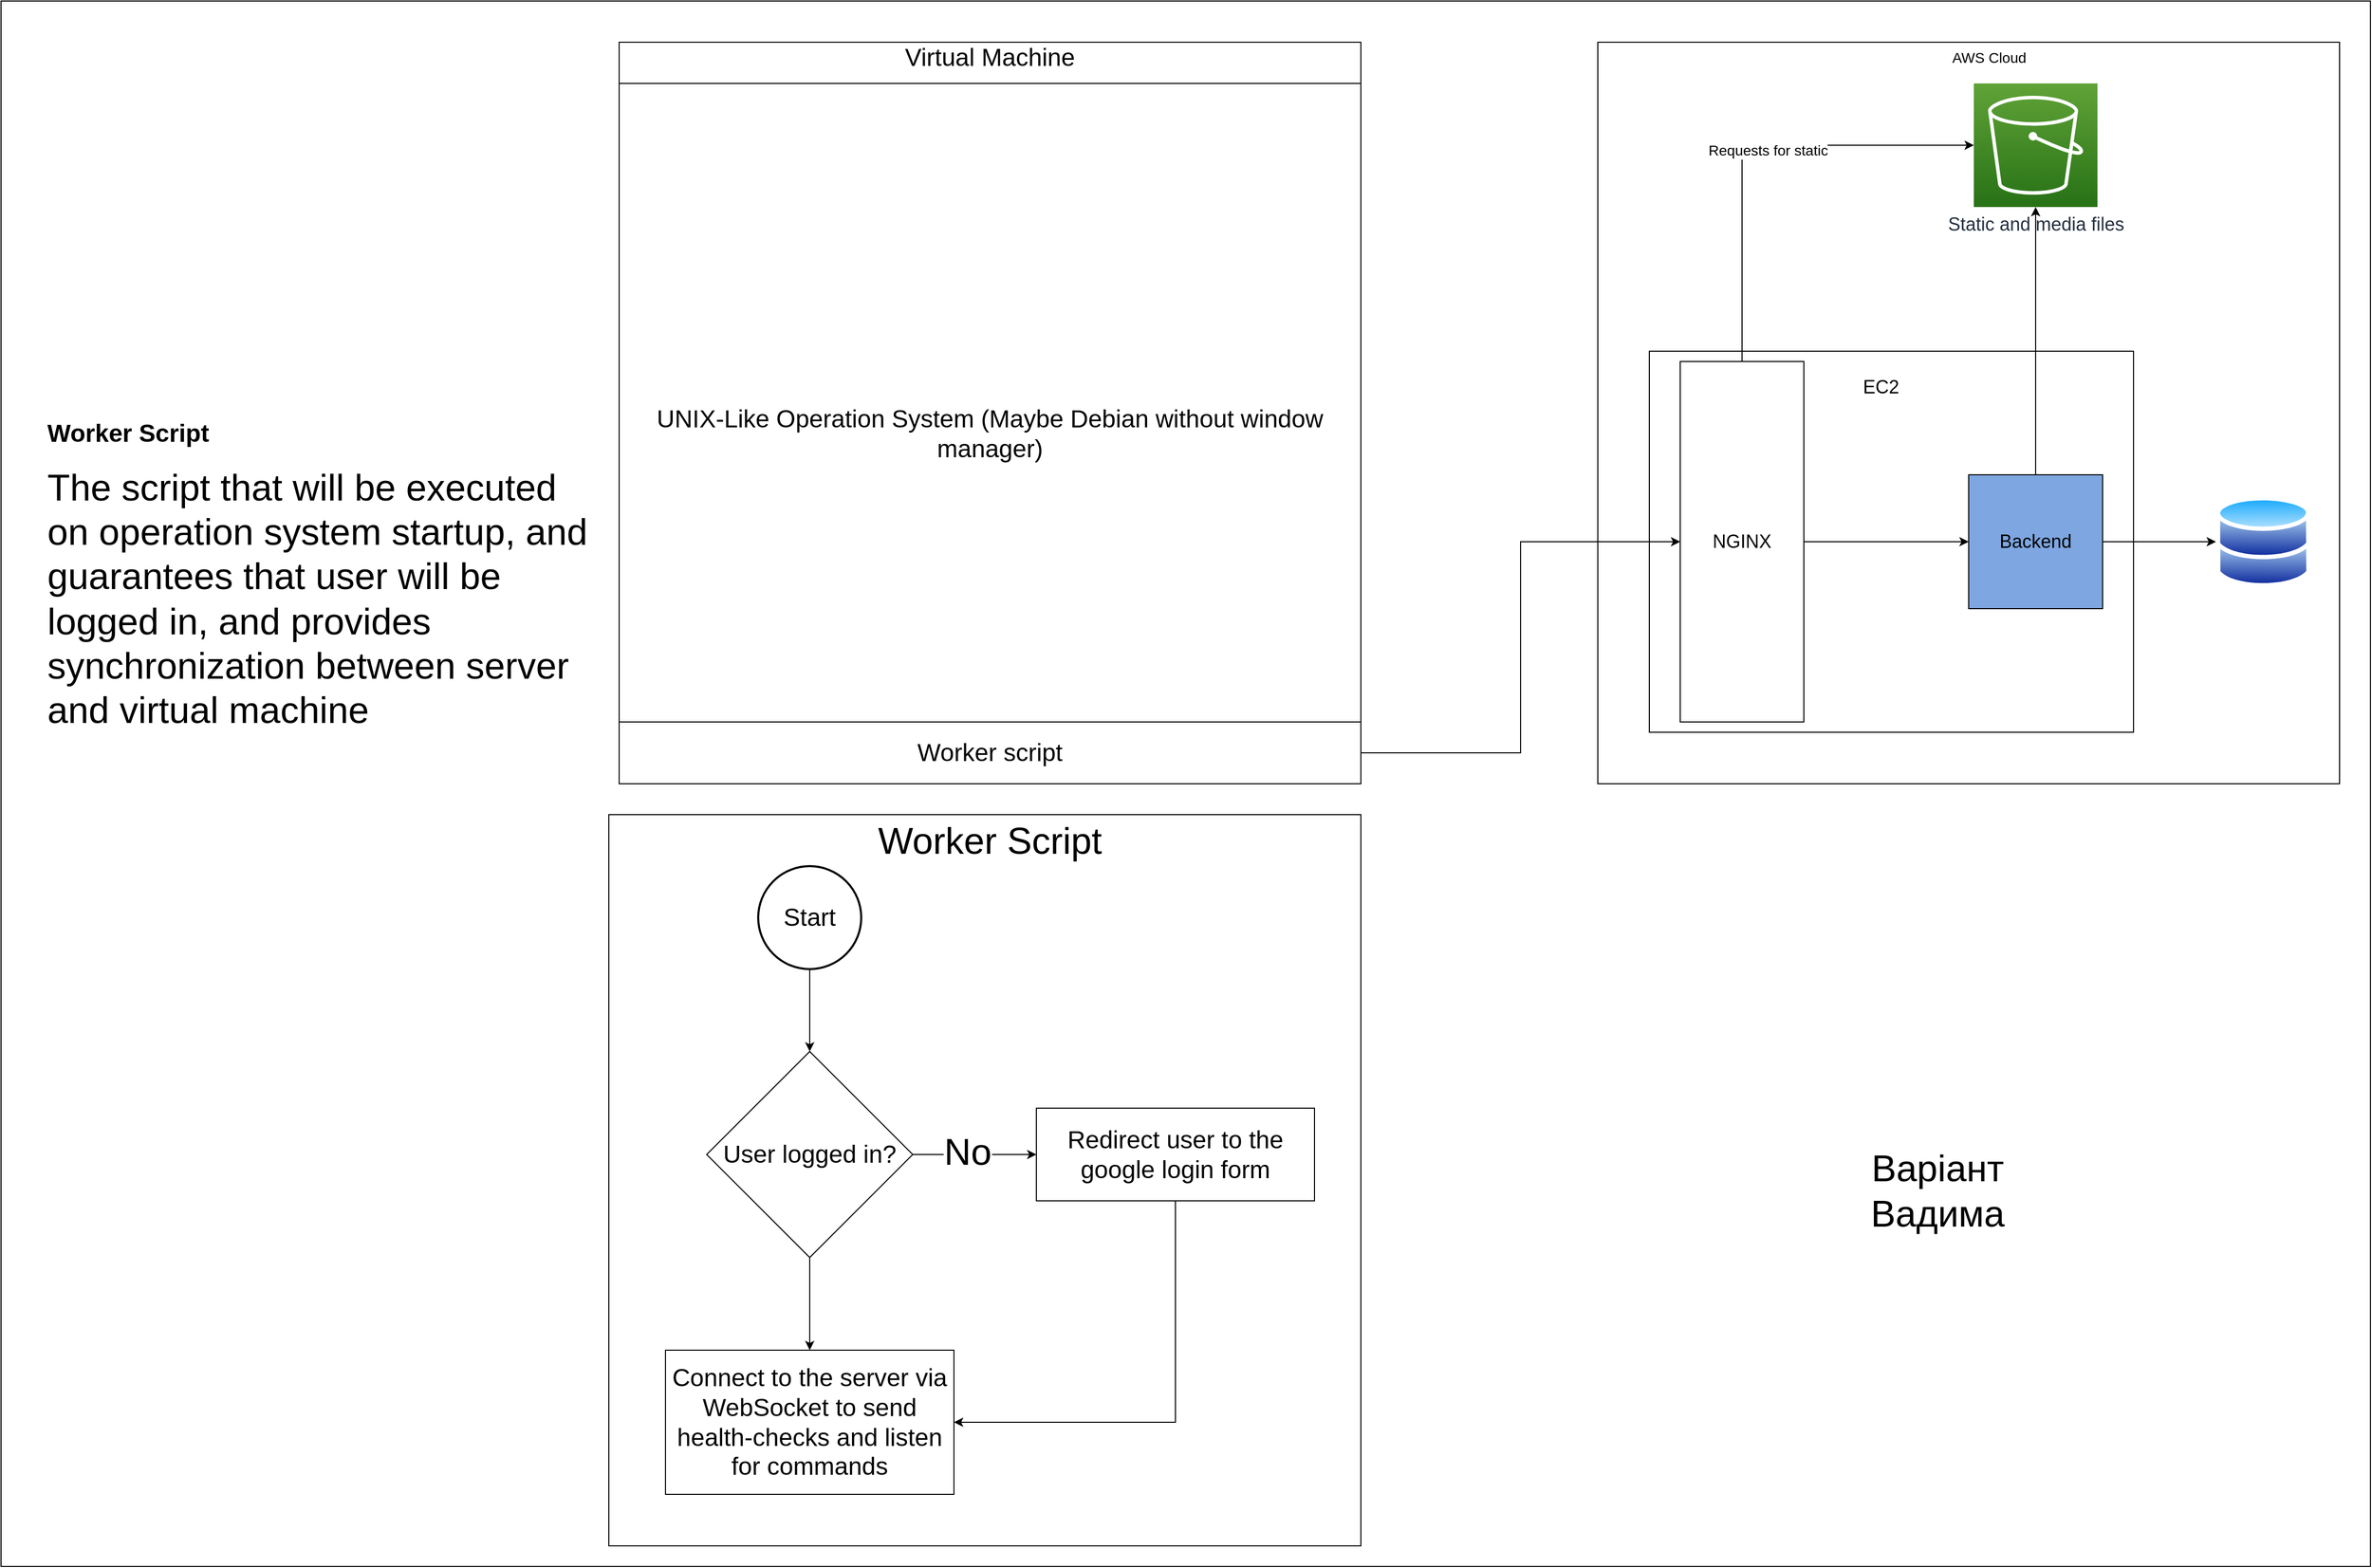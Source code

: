 <mxfile version="21.7.2" type="github">
  <diagram name="Страница — 1" id="gocQ_LfLusN6mWn75Dr2">
    <mxGraphModel dx="4684" dy="1850" grid="1" gridSize="10" guides="1" tooltips="1" connect="1" arrows="1" fold="1" page="1" pageScale="1" pageWidth="827" pageHeight="1169" math="0" shadow="0">
      <root>
        <mxCell id="0" />
        <mxCell id="1" parent="0" />
        <mxCell id="LfGapY9whfhDOPAft2MR-1" value="" style="rounded=0;whiteSpace=wrap;html=1;" vertex="1" parent="1">
          <mxGeometry x="-750" y="760" width="2300" height="1520" as="geometry" />
        </mxCell>
        <mxCell id="LfGapY9whfhDOPAft2MR-2" value="" style="rounded=0;whiteSpace=wrap;html=1;" vertex="1" parent="1">
          <mxGeometry x="-160" y="1550" width="730" height="710" as="geometry" />
        </mxCell>
        <mxCell id="LfGapY9whfhDOPAft2MR-3" value="" style="whiteSpace=wrap;html=1;aspect=fixed;fillColor=none;" vertex="1" parent="1">
          <mxGeometry x="800" y="800" width="720" height="720" as="geometry" />
        </mxCell>
        <mxCell id="LfGapY9whfhDOPAft2MR-4" value="" style="rounded=0;whiteSpace=wrap;html=1;" vertex="1" parent="1">
          <mxGeometry x="850" y="1100" width="470" height="370" as="geometry" />
        </mxCell>
        <mxCell id="LfGapY9whfhDOPAft2MR-5" style="edgeStyle=orthogonalEdgeStyle;rounded=0;orthogonalLoop=1;jettySize=auto;html=1;exitX=1;exitY=0.5;exitDx=0;exitDy=0;entryX=0;entryY=0.5;entryDx=0;entryDy=0;" edge="1" parent="1" source="LfGapY9whfhDOPAft2MR-7" target="LfGapY9whfhDOPAft2MR-13">
          <mxGeometry relative="1" as="geometry" />
        </mxCell>
        <mxCell id="LfGapY9whfhDOPAft2MR-6" style="edgeStyle=orthogonalEdgeStyle;rounded=0;orthogonalLoop=1;jettySize=auto;html=1;exitX=0.5;exitY=0;exitDx=0;exitDy=0;entryX=0.5;entryY=1;entryDx=0;entryDy=0;entryPerimeter=0;" edge="1" parent="1" source="LfGapY9whfhDOPAft2MR-7" target="LfGapY9whfhDOPAft2MR-14">
          <mxGeometry relative="1" as="geometry" />
        </mxCell>
        <mxCell id="LfGapY9whfhDOPAft2MR-7" value="&lt;font style=&quot;font-size: 18px;&quot;&gt;Backend&lt;/font&gt;" style="whiteSpace=wrap;html=1;aspect=fixed;fillColor=#7EA6E0;" vertex="1" parent="1">
          <mxGeometry x="1160" y="1220" width="130" height="130" as="geometry" />
        </mxCell>
        <mxCell id="LfGapY9whfhDOPAft2MR-8" value="&lt;font style=&quot;font-size: 18px;&quot;&gt;EC2&lt;/font&gt;" style="text;html=1;strokeColor=none;fillColor=none;align=center;verticalAlign=middle;whiteSpace=wrap;rounded=0;" vertex="1" parent="1">
          <mxGeometry x="1045" y="1120" width="60" height="30" as="geometry" />
        </mxCell>
        <mxCell id="LfGapY9whfhDOPAft2MR-9" style="edgeStyle=orthogonalEdgeStyle;rounded=0;orthogonalLoop=1;jettySize=auto;html=1;exitX=1;exitY=0.5;exitDx=0;exitDy=0;entryX=0;entryY=0.5;entryDx=0;entryDy=0;" edge="1" parent="1" source="LfGapY9whfhDOPAft2MR-12" target="LfGapY9whfhDOPAft2MR-7">
          <mxGeometry relative="1" as="geometry" />
        </mxCell>
        <mxCell id="LfGapY9whfhDOPAft2MR-10" style="edgeStyle=orthogonalEdgeStyle;rounded=0;orthogonalLoop=1;jettySize=auto;html=1;exitX=0.5;exitY=0;exitDx=0;exitDy=0;entryX=0;entryY=0.5;entryDx=0;entryDy=0;entryPerimeter=0;" edge="1" parent="1" source="LfGapY9whfhDOPAft2MR-12" target="LfGapY9whfhDOPAft2MR-14">
          <mxGeometry relative="1" as="geometry" />
        </mxCell>
        <mxCell id="LfGapY9whfhDOPAft2MR-11" value="&lt;font style=&quot;font-size: 14px;&quot;&gt;Requests for static&lt;/font&gt;" style="edgeLabel;html=1;align=center;verticalAlign=middle;resizable=0;points=[];" vertex="1" connectable="0" parent="LfGapY9whfhDOPAft2MR-10">
          <mxGeometry x="0.081" y="-5" relative="1" as="geometry">
            <mxPoint as="offset" />
          </mxGeometry>
        </mxCell>
        <mxCell id="LfGapY9whfhDOPAft2MR-12" value="&lt;font style=&quot;font-size: 18px;&quot;&gt;NGINX&lt;/font&gt;" style="rounded=0;whiteSpace=wrap;html=1;" vertex="1" parent="1">
          <mxGeometry x="880" y="1110" width="120" height="350" as="geometry" />
        </mxCell>
        <mxCell id="LfGapY9whfhDOPAft2MR-13" value="" style="image;aspect=fixed;perimeter=ellipsePerimeter;html=1;align=center;shadow=0;dashed=0;spacingTop=3;image=img/lib/active_directory/databases.svg;" vertex="1" parent="1">
          <mxGeometry x="1400" y="1240" width="91.84" height="90" as="geometry" />
        </mxCell>
        <mxCell id="LfGapY9whfhDOPAft2MR-14" value="&lt;font style=&quot;font-size: 18px;&quot;&gt;Static and media files&lt;/font&gt;" style="sketch=0;points=[[0,0,0],[0.25,0,0],[0.5,0,0],[0.75,0,0],[1,0,0],[0,1,0],[0.25,1,0],[0.5,1,0],[0.75,1,0],[1,1,0],[0,0.25,0],[0,0.5,0],[0,0.75,0],[1,0.25,0],[1,0.5,0],[1,0.75,0]];outlineConnect=0;fontColor=#232F3E;gradientColor=#60A337;gradientDirection=north;fillColor=#277116;strokeColor=#ffffff;dashed=0;verticalLabelPosition=bottom;verticalAlign=top;align=center;html=1;fontSize=12;fontStyle=0;aspect=fixed;shape=mxgraph.aws4.resourceIcon;resIcon=mxgraph.aws4.s3;" vertex="1" parent="1">
          <mxGeometry x="1165" y="840" width="120" height="120" as="geometry" />
        </mxCell>
        <mxCell id="LfGapY9whfhDOPAft2MR-15" value="&lt;font style=&quot;font-size: 14px;&quot;&gt;AWS Cloud&lt;br&gt;&lt;/font&gt;" style="text;html=1;strokeColor=none;fillColor=none;align=center;verticalAlign=middle;whiteSpace=wrap;rounded=0;" vertex="1" parent="1">
          <mxGeometry x="1130" y="800" width="100" height="30" as="geometry" />
        </mxCell>
        <mxCell id="LfGapY9whfhDOPAft2MR-16" value="" style="whiteSpace=wrap;html=1;aspect=fixed;fillColor=none;" vertex="1" parent="1">
          <mxGeometry x="-150" y="800" width="720" height="720" as="geometry" />
        </mxCell>
        <mxCell id="LfGapY9whfhDOPAft2MR-17" value="&lt;font style=&quot;font-size: 24px;&quot;&gt;Virtual Machine&lt;/font&gt;" style="text;html=1;strokeColor=none;fillColor=none;align=center;verticalAlign=middle;whiteSpace=wrap;rounded=0;" vertex="1" parent="1">
          <mxGeometry x="115" y="800" width="190" height="30" as="geometry" />
        </mxCell>
        <mxCell id="LfGapY9whfhDOPAft2MR-18" value="&lt;font style=&quot;font-size: 24px;&quot;&gt;UNIX-Like Operation System (Maybe Debian without window manager)&lt;/font&gt;" style="rounded=0;whiteSpace=wrap;html=1;" vertex="1" parent="1">
          <mxGeometry x="-150" y="840" width="720" height="680" as="geometry" />
        </mxCell>
        <mxCell id="LfGapY9whfhDOPAft2MR-19" style="edgeStyle=orthogonalEdgeStyle;rounded=0;orthogonalLoop=1;jettySize=auto;html=1;exitX=1;exitY=0.5;exitDx=0;exitDy=0;" edge="1" parent="1" source="LfGapY9whfhDOPAft2MR-20" target="LfGapY9whfhDOPAft2MR-12">
          <mxGeometry relative="1" as="geometry" />
        </mxCell>
        <mxCell id="LfGapY9whfhDOPAft2MR-20" value="&lt;font style=&quot;font-size: 24px;&quot;&gt;Worker script&lt;/font&gt;" style="rounded=0;whiteSpace=wrap;html=1;" vertex="1" parent="1">
          <mxGeometry x="-150" y="1460" width="720" height="60" as="geometry" />
        </mxCell>
        <mxCell id="LfGapY9whfhDOPAft2MR-21" value="&lt;h1&gt;&lt;font style=&quot;font-size: 24px;&quot;&gt;Worker Script&lt;/font&gt;&lt;/h1&gt;&lt;div&gt;&lt;font style=&quot;font-size: 36px;&quot;&gt;The script that will be executed on operation system startup, and guarantees that user will be logged in, and provides synchronization between server and virtual machine&amp;nbsp;&lt;/font&gt;&lt;/div&gt;" style="text;html=1;strokeColor=none;fillColor=none;spacing=5;spacingTop=-20;whiteSpace=wrap;overflow=hidden;rounded=0;" vertex="1" parent="1">
          <mxGeometry x="-710" y="1160" width="550" height="360" as="geometry" />
        </mxCell>
        <mxCell id="LfGapY9whfhDOPAft2MR-22" style="edgeStyle=orthogonalEdgeStyle;rounded=0;orthogonalLoop=1;jettySize=auto;html=1;exitX=0.5;exitY=1;exitDx=0;exitDy=0;exitPerimeter=0;entryX=0.5;entryY=0;entryDx=0;entryDy=0;" edge="1" parent="1" source="LfGapY9whfhDOPAft2MR-23" target="LfGapY9whfhDOPAft2MR-27">
          <mxGeometry relative="1" as="geometry" />
        </mxCell>
        <mxCell id="LfGapY9whfhDOPAft2MR-23" value="&lt;font style=&quot;font-size: 24px;&quot;&gt;Start&lt;/font&gt;" style="strokeWidth=2;html=1;shape=mxgraph.flowchart.start_2;whiteSpace=wrap;" vertex="1" parent="1">
          <mxGeometry x="-15" y="1600" width="100" height="100" as="geometry" />
        </mxCell>
        <mxCell id="LfGapY9whfhDOPAft2MR-24" style="edgeStyle=orthogonalEdgeStyle;rounded=0;orthogonalLoop=1;jettySize=auto;html=1;exitX=1;exitY=0.5;exitDx=0;exitDy=0;entryX=0;entryY=0.5;entryDx=0;entryDy=0;" edge="1" parent="1" source="LfGapY9whfhDOPAft2MR-27" target="LfGapY9whfhDOPAft2MR-29">
          <mxGeometry relative="1" as="geometry" />
        </mxCell>
        <mxCell id="LfGapY9whfhDOPAft2MR-25" value="&lt;font style=&quot;font-size: 36px;&quot;&gt;No&lt;/font&gt;" style="edgeLabel;html=1;align=center;verticalAlign=middle;resizable=0;points=[];" vertex="1" connectable="0" parent="LfGapY9whfhDOPAft2MR-24">
          <mxGeometry x="-0.117" y="3" relative="1" as="geometry">
            <mxPoint as="offset" />
          </mxGeometry>
        </mxCell>
        <mxCell id="LfGapY9whfhDOPAft2MR-26" style="edgeStyle=orthogonalEdgeStyle;rounded=0;orthogonalLoop=1;jettySize=auto;html=1;exitX=0.5;exitY=1;exitDx=0;exitDy=0;entryX=0.5;entryY=0;entryDx=0;entryDy=0;" edge="1" parent="1" source="LfGapY9whfhDOPAft2MR-27" target="LfGapY9whfhDOPAft2MR-30">
          <mxGeometry relative="1" as="geometry" />
        </mxCell>
        <mxCell id="LfGapY9whfhDOPAft2MR-27" value="&lt;font style=&quot;font-size: 24px;&quot;&gt;User logged in?&lt;/font&gt;" style="rhombus;whiteSpace=wrap;html=1;" vertex="1" parent="1">
          <mxGeometry x="-65" y="1780" width="200" height="200" as="geometry" />
        </mxCell>
        <mxCell id="LfGapY9whfhDOPAft2MR-28" style="edgeStyle=orthogonalEdgeStyle;rounded=0;orthogonalLoop=1;jettySize=auto;html=1;exitX=0.5;exitY=1;exitDx=0;exitDy=0;entryX=1;entryY=0.5;entryDx=0;entryDy=0;" edge="1" parent="1" source="LfGapY9whfhDOPAft2MR-29" target="LfGapY9whfhDOPAft2MR-30">
          <mxGeometry relative="1" as="geometry" />
        </mxCell>
        <mxCell id="LfGapY9whfhDOPAft2MR-29" value="&lt;font style=&quot;font-size: 24px;&quot;&gt;Redirect user to the google login form&lt;/font&gt;" style="rounded=0;whiteSpace=wrap;html=1;" vertex="1" parent="1">
          <mxGeometry x="255" y="1835" width="270" height="90" as="geometry" />
        </mxCell>
        <mxCell id="LfGapY9whfhDOPAft2MR-30" value="&lt;font style=&quot;font-size: 24px;&quot;&gt;Connect to the server via WebSocket to send health-checks and listen for commands&lt;/font&gt;" style="rounded=0;whiteSpace=wrap;html=1;" vertex="1" parent="1">
          <mxGeometry x="-105" y="2070" width="280" height="140" as="geometry" />
        </mxCell>
        <mxCell id="LfGapY9whfhDOPAft2MR-31" value="&lt;font style=&quot;font-size: 36px;&quot;&gt;Worker Script&lt;/font&gt;" style="text;html=1;strokeColor=none;fillColor=none;align=center;verticalAlign=middle;whiteSpace=wrap;rounded=0;" vertex="1" parent="1">
          <mxGeometry x="70" y="1560" width="280" height="30" as="geometry" />
        </mxCell>
        <mxCell id="LfGapY9whfhDOPAft2MR-32" value="&lt;font style=&quot;font-size: 36px;&quot;&gt;Варіант Вадима&lt;/font&gt;" style="text;html=1;strokeColor=none;fillColor=none;align=center;verticalAlign=middle;whiteSpace=wrap;rounded=0;" vertex="1" parent="1">
          <mxGeometry x="1000" y="1860" width="260" height="110" as="geometry" />
        </mxCell>
      </root>
    </mxGraphModel>
  </diagram>
</mxfile>
